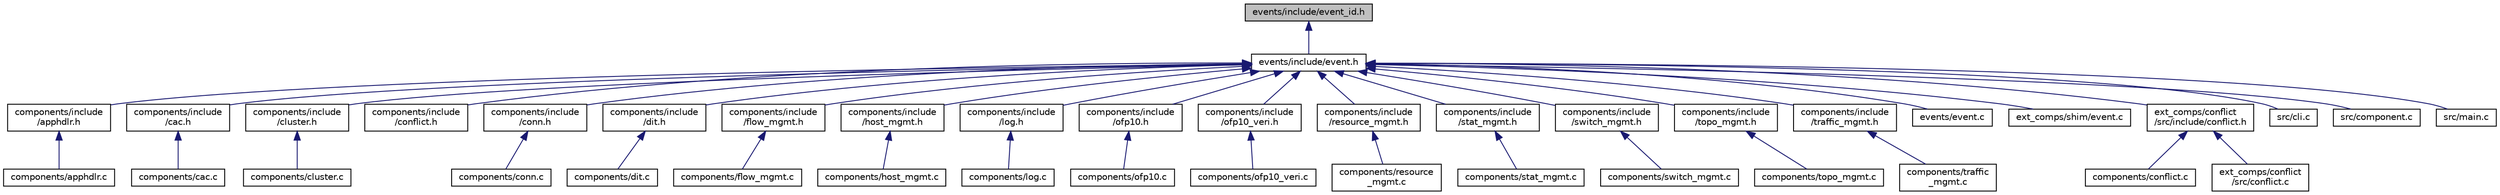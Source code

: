 digraph "events/include/event_id.h"
{
  edge [fontname="Helvetica",fontsize="10",labelfontname="Helvetica",labelfontsize="10"];
  node [fontname="Helvetica",fontsize="10",shape=record];
  Node1 [label="events/include/event_id.h",height=0.2,width=0.4,color="black", fillcolor="grey75", style="filled", fontcolor="black"];
  Node1 -> Node2 [dir="back",color="midnightblue",fontsize="10",style="solid",fontname="Helvetica"];
  Node2 [label="events/include/event.h",height=0.2,width=0.4,color="black", fillcolor="white", style="filled",URL="$events_2include_2event_8h.html"];
  Node2 -> Node3 [dir="back",color="midnightblue",fontsize="10",style="solid",fontname="Helvetica"];
  Node3 [label="components/include\l/apphdlr.h",height=0.2,width=0.4,color="black", fillcolor="white", style="filled",URL="$apphdlr_8h.html"];
  Node3 -> Node4 [dir="back",color="midnightblue",fontsize="10",style="solid",fontname="Helvetica"];
  Node4 [label="components/apphdlr.c",height=0.2,width=0.4,color="black", fillcolor="white", style="filled",URL="$apphdlr_8c.html"];
  Node2 -> Node5 [dir="back",color="midnightblue",fontsize="10",style="solid",fontname="Helvetica"];
  Node5 [label="components/include\l/cac.h",height=0.2,width=0.4,color="black", fillcolor="white", style="filled",URL="$cac_8h.html"];
  Node5 -> Node6 [dir="back",color="midnightblue",fontsize="10",style="solid",fontname="Helvetica"];
  Node6 [label="components/cac.c",height=0.2,width=0.4,color="black", fillcolor="white", style="filled",URL="$cac_8c.html"];
  Node2 -> Node7 [dir="back",color="midnightblue",fontsize="10",style="solid",fontname="Helvetica"];
  Node7 [label="components/include\l/cluster.h",height=0.2,width=0.4,color="black", fillcolor="white", style="filled",URL="$cluster_8h.html"];
  Node7 -> Node8 [dir="back",color="midnightblue",fontsize="10",style="solid",fontname="Helvetica"];
  Node8 [label="components/cluster.c",height=0.2,width=0.4,color="black", fillcolor="white", style="filled",URL="$cluster_8c.html"];
  Node2 -> Node9 [dir="back",color="midnightblue",fontsize="10",style="solid",fontname="Helvetica"];
  Node9 [label="components/include\l/conflict.h",height=0.2,width=0.4,color="black", fillcolor="white", style="filled",URL="$components_2include_2conflict_8h.html"];
  Node2 -> Node10 [dir="back",color="midnightblue",fontsize="10",style="solid",fontname="Helvetica"];
  Node10 [label="components/include\l/conn.h",height=0.2,width=0.4,color="black", fillcolor="white", style="filled",URL="$conn_8h.html"];
  Node10 -> Node11 [dir="back",color="midnightblue",fontsize="10",style="solid",fontname="Helvetica"];
  Node11 [label="components/conn.c",height=0.2,width=0.4,color="black", fillcolor="white", style="filled",URL="$conn_8c.html"];
  Node2 -> Node12 [dir="back",color="midnightblue",fontsize="10",style="solid",fontname="Helvetica"];
  Node12 [label="components/include\l/dit.h",height=0.2,width=0.4,color="black", fillcolor="white", style="filled",URL="$dit_8h.html"];
  Node12 -> Node13 [dir="back",color="midnightblue",fontsize="10",style="solid",fontname="Helvetica"];
  Node13 [label="components/dit.c",height=0.2,width=0.4,color="black", fillcolor="white", style="filled",URL="$dit_8c.html"];
  Node2 -> Node14 [dir="back",color="midnightblue",fontsize="10",style="solid",fontname="Helvetica"];
  Node14 [label="components/include\l/flow_mgmt.h",height=0.2,width=0.4,color="black", fillcolor="white", style="filled",URL="$flow__mgmt_8h.html"];
  Node14 -> Node15 [dir="back",color="midnightblue",fontsize="10",style="solid",fontname="Helvetica"];
  Node15 [label="components/flow_mgmt.c",height=0.2,width=0.4,color="black", fillcolor="white", style="filled",URL="$flow__mgmt_8c.html"];
  Node2 -> Node16 [dir="back",color="midnightblue",fontsize="10",style="solid",fontname="Helvetica"];
  Node16 [label="components/include\l/host_mgmt.h",height=0.2,width=0.4,color="black", fillcolor="white", style="filled",URL="$host__mgmt_8h.html"];
  Node16 -> Node17 [dir="back",color="midnightblue",fontsize="10",style="solid",fontname="Helvetica"];
  Node17 [label="components/host_mgmt.c",height=0.2,width=0.4,color="black", fillcolor="white", style="filled",URL="$host__mgmt_8c.html"];
  Node2 -> Node18 [dir="back",color="midnightblue",fontsize="10",style="solid",fontname="Helvetica"];
  Node18 [label="components/include\l/log.h",height=0.2,width=0.4,color="black", fillcolor="white", style="filled",URL="$log_8h.html"];
  Node18 -> Node19 [dir="back",color="midnightblue",fontsize="10",style="solid",fontname="Helvetica"];
  Node19 [label="components/log.c",height=0.2,width=0.4,color="black", fillcolor="white", style="filled",URL="$log_8c.html"];
  Node2 -> Node20 [dir="back",color="midnightblue",fontsize="10",style="solid",fontname="Helvetica"];
  Node20 [label="components/include\l/ofp10.h",height=0.2,width=0.4,color="black", fillcolor="white", style="filled",URL="$ofp10_8h.html"];
  Node20 -> Node21 [dir="back",color="midnightblue",fontsize="10",style="solid",fontname="Helvetica"];
  Node21 [label="components/ofp10.c",height=0.2,width=0.4,color="black", fillcolor="white", style="filled",URL="$ofp10_8c.html"];
  Node2 -> Node22 [dir="back",color="midnightblue",fontsize="10",style="solid",fontname="Helvetica"];
  Node22 [label="components/include\l/ofp10_veri.h",height=0.2,width=0.4,color="black", fillcolor="white", style="filled",URL="$ofp10__veri_8h.html"];
  Node22 -> Node23 [dir="back",color="midnightblue",fontsize="10",style="solid",fontname="Helvetica"];
  Node23 [label="components/ofp10_veri.c",height=0.2,width=0.4,color="black", fillcolor="white", style="filled",URL="$ofp10__veri_8c.html"];
  Node2 -> Node24 [dir="back",color="midnightblue",fontsize="10",style="solid",fontname="Helvetica"];
  Node24 [label="components/include\l/resource_mgmt.h",height=0.2,width=0.4,color="black", fillcolor="white", style="filled",URL="$resource__mgmt_8h.html"];
  Node24 -> Node25 [dir="back",color="midnightblue",fontsize="10",style="solid",fontname="Helvetica"];
  Node25 [label="components/resource\l_mgmt.c",height=0.2,width=0.4,color="black", fillcolor="white", style="filled",URL="$resource__mgmt_8c.html"];
  Node2 -> Node26 [dir="back",color="midnightblue",fontsize="10",style="solid",fontname="Helvetica"];
  Node26 [label="components/include\l/stat_mgmt.h",height=0.2,width=0.4,color="black", fillcolor="white", style="filled",URL="$stat__mgmt_8h.html"];
  Node26 -> Node27 [dir="back",color="midnightblue",fontsize="10",style="solid",fontname="Helvetica"];
  Node27 [label="components/stat_mgmt.c",height=0.2,width=0.4,color="black", fillcolor="white", style="filled",URL="$stat__mgmt_8c.html"];
  Node2 -> Node28 [dir="back",color="midnightblue",fontsize="10",style="solid",fontname="Helvetica"];
  Node28 [label="components/include\l/switch_mgmt.h",height=0.2,width=0.4,color="black", fillcolor="white", style="filled",URL="$switch__mgmt_8h.html"];
  Node28 -> Node29 [dir="back",color="midnightblue",fontsize="10",style="solid",fontname="Helvetica"];
  Node29 [label="components/switch_mgmt.c",height=0.2,width=0.4,color="black", fillcolor="white", style="filled",URL="$switch__mgmt_8c.html"];
  Node2 -> Node30 [dir="back",color="midnightblue",fontsize="10",style="solid",fontname="Helvetica"];
  Node30 [label="components/include\l/topo_mgmt.h",height=0.2,width=0.4,color="black", fillcolor="white", style="filled",URL="$topo__mgmt_8h.html"];
  Node30 -> Node31 [dir="back",color="midnightblue",fontsize="10",style="solid",fontname="Helvetica"];
  Node31 [label="components/topo_mgmt.c",height=0.2,width=0.4,color="black", fillcolor="white", style="filled",URL="$topo__mgmt_8c.html"];
  Node2 -> Node32 [dir="back",color="midnightblue",fontsize="10",style="solid",fontname="Helvetica"];
  Node32 [label="components/include\l/traffic_mgmt.h",height=0.2,width=0.4,color="black", fillcolor="white", style="filled",URL="$traffic__mgmt_8h.html"];
  Node32 -> Node33 [dir="back",color="midnightblue",fontsize="10",style="solid",fontname="Helvetica"];
  Node33 [label="components/traffic\l_mgmt.c",height=0.2,width=0.4,color="black", fillcolor="white", style="filled",URL="$traffic__mgmt_8c.html"];
  Node2 -> Node34 [dir="back",color="midnightblue",fontsize="10",style="solid",fontname="Helvetica"];
  Node34 [label="events/event.c",height=0.2,width=0.4,color="black", fillcolor="white", style="filled",URL="$events_2event_8c.html"];
  Node2 -> Node35 [dir="back",color="midnightblue",fontsize="10",style="solid",fontname="Helvetica"];
  Node35 [label="ext_comps/shim/event.c",height=0.2,width=0.4,color="black", fillcolor="white", style="filled",URL="$ext__comps_2shim_2event_8c.html"];
  Node2 -> Node36 [dir="back",color="midnightblue",fontsize="10",style="solid",fontname="Helvetica"];
  Node36 [label="ext_comps/conflict\l/src/include/conflict.h",height=0.2,width=0.4,color="black", fillcolor="white", style="filled",URL="$ext__comps_2conflict_2src_2include_2conflict_8h.html"];
  Node36 -> Node37 [dir="back",color="midnightblue",fontsize="10",style="solid",fontname="Helvetica"];
  Node37 [label="components/conflict.c",height=0.2,width=0.4,color="black", fillcolor="white", style="filled",URL="$components_2conflict_8c.html"];
  Node36 -> Node38 [dir="back",color="midnightblue",fontsize="10",style="solid",fontname="Helvetica"];
  Node38 [label="ext_comps/conflict\l/src/conflict.c",height=0.2,width=0.4,color="black", fillcolor="white", style="filled",URL="$ext__comps_2conflict_2src_2conflict_8c.html"];
  Node2 -> Node39 [dir="back",color="midnightblue",fontsize="10",style="solid",fontname="Helvetica"];
  Node39 [label="src/cli.c",height=0.2,width=0.4,color="black", fillcolor="white", style="filled",URL="$src_2cli_8c.html"];
  Node2 -> Node40 [dir="back",color="midnightblue",fontsize="10",style="solid",fontname="Helvetica"];
  Node40 [label="src/component.c",height=0.2,width=0.4,color="black", fillcolor="white", style="filled",URL="$component_8c.html"];
  Node2 -> Node41 [dir="back",color="midnightblue",fontsize="10",style="solid",fontname="Helvetica"];
  Node41 [label="src/main.c",height=0.2,width=0.4,color="black", fillcolor="white", style="filled",URL="$main_8c.html"];
}
